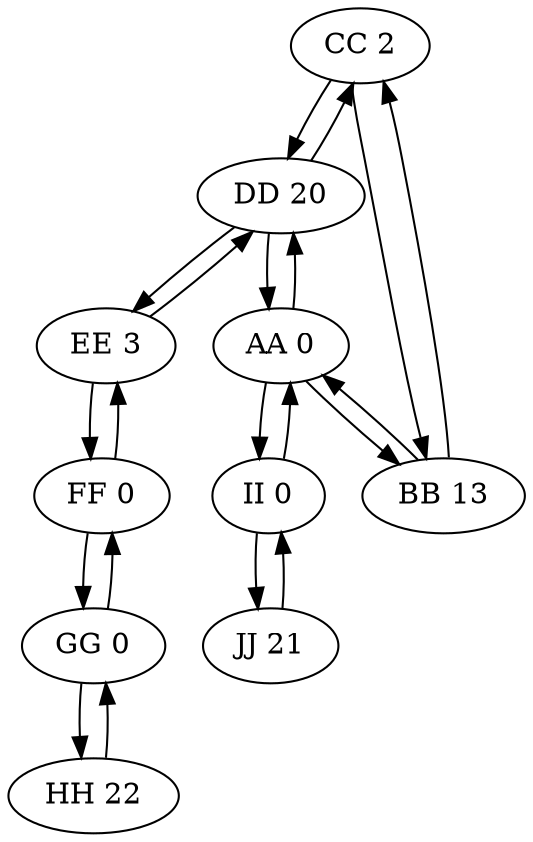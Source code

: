 digraph G{
CC [label="CC 2"];
CC->DD;
CC->BB;
EE [label="EE 3"];
EE->FF;
EE->DD;
JJ [label="JJ 21"];
JJ->II;
FF [label="FF 0"];
FF->EE;
FF->GG;
GG [label="GG 0"];
GG->HH;
GG->FF;
AA [label="AA 0"];
AA->II;
AA->DD;
AA->BB;
HH [label="HH 22"];
HH->GG;
BB [label="BB 13"];
BB->CC;
BB->AA;
II [label="II 0"];
II->AA;
II->JJ;
DD [label="DD 20"];
DD->CC;
DD->AA;
DD->EE;
}